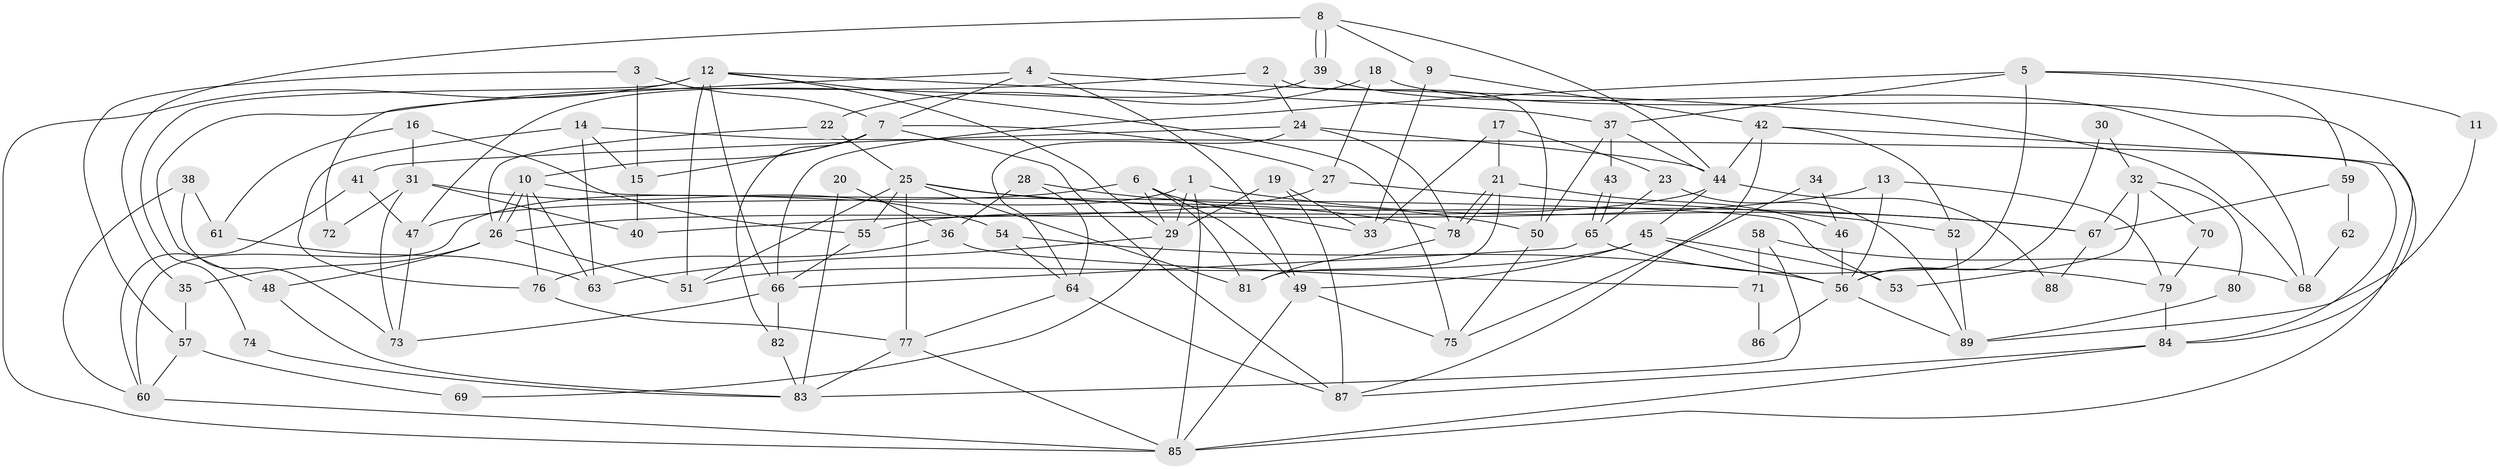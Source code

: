 // Generated by graph-tools (version 1.1) at 2025/15/03/09/25 04:15:02]
// undirected, 89 vertices, 178 edges
graph export_dot {
graph [start="1"]
  node [color=gray90,style=filled];
  1;
  2;
  3;
  4;
  5;
  6;
  7;
  8;
  9;
  10;
  11;
  12;
  13;
  14;
  15;
  16;
  17;
  18;
  19;
  20;
  21;
  22;
  23;
  24;
  25;
  26;
  27;
  28;
  29;
  30;
  31;
  32;
  33;
  34;
  35;
  36;
  37;
  38;
  39;
  40;
  41;
  42;
  43;
  44;
  45;
  46;
  47;
  48;
  49;
  50;
  51;
  52;
  53;
  54;
  55;
  56;
  57;
  58;
  59;
  60;
  61;
  62;
  63;
  64;
  65;
  66;
  67;
  68;
  69;
  70;
  71;
  72;
  73;
  74;
  75;
  76;
  77;
  78;
  79;
  80;
  81;
  82;
  83;
  84;
  85;
  86;
  87;
  88;
  89;
  1 -- 60;
  1 -- 85;
  1 -- 29;
  1 -- 67;
  2 -- 48;
  2 -- 24;
  2 -- 50;
  3 -- 7;
  3 -- 15;
  3 -- 57;
  4 -- 7;
  4 -- 49;
  4 -- 68;
  4 -- 72;
  5 -- 37;
  5 -- 56;
  5 -- 11;
  5 -- 59;
  5 -- 66;
  6 -- 49;
  6 -- 33;
  6 -- 29;
  6 -- 47;
  6 -- 81;
  7 -- 15;
  7 -- 87;
  7 -- 10;
  7 -- 27;
  7 -- 82;
  8 -- 39;
  8 -- 39;
  8 -- 35;
  8 -- 9;
  8 -- 44;
  9 -- 42;
  9 -- 33;
  10 -- 26;
  10 -- 26;
  10 -- 53;
  10 -- 63;
  10 -- 76;
  11 -- 89;
  12 -- 29;
  12 -- 66;
  12 -- 37;
  12 -- 51;
  12 -- 74;
  12 -- 75;
  12 -- 85;
  13 -- 79;
  13 -- 26;
  13 -- 56;
  14 -- 84;
  14 -- 63;
  14 -- 15;
  14 -- 76;
  15 -- 40;
  16 -- 55;
  16 -- 31;
  16 -- 61;
  17 -- 21;
  17 -- 33;
  17 -- 23;
  18 -- 84;
  18 -- 27;
  18 -- 22;
  19 -- 29;
  19 -- 87;
  19 -- 33;
  20 -- 36;
  20 -- 83;
  21 -- 78;
  21 -- 78;
  21 -- 81;
  21 -- 46;
  22 -- 25;
  22 -- 26;
  23 -- 65;
  23 -- 89;
  24 -- 78;
  24 -- 44;
  24 -- 41;
  24 -- 64;
  25 -- 51;
  25 -- 78;
  25 -- 55;
  25 -- 67;
  25 -- 77;
  25 -- 81;
  26 -- 35;
  26 -- 48;
  26 -- 51;
  27 -- 52;
  27 -- 40;
  28 -- 50;
  28 -- 64;
  28 -- 36;
  29 -- 63;
  29 -- 69;
  30 -- 32;
  30 -- 56;
  31 -- 54;
  31 -- 73;
  31 -- 40;
  31 -- 72;
  32 -- 67;
  32 -- 53;
  32 -- 70;
  32 -- 80;
  34 -- 46;
  34 -- 75;
  35 -- 57;
  36 -- 76;
  36 -- 71;
  37 -- 44;
  37 -- 43;
  37 -- 50;
  38 -- 61;
  38 -- 60;
  38 -- 73;
  39 -- 47;
  39 -- 68;
  41 -- 47;
  41 -- 60;
  42 -- 85;
  42 -- 44;
  42 -- 52;
  42 -- 87;
  43 -- 65;
  43 -- 65;
  44 -- 45;
  44 -- 55;
  44 -- 88;
  45 -- 49;
  45 -- 51;
  45 -- 53;
  45 -- 56;
  46 -- 56;
  47 -- 73;
  48 -- 83;
  49 -- 85;
  49 -- 75;
  50 -- 75;
  52 -- 89;
  54 -- 56;
  54 -- 64;
  55 -- 66;
  56 -- 86;
  56 -- 89;
  57 -- 60;
  57 -- 69;
  58 -- 68;
  58 -- 83;
  58 -- 71;
  59 -- 67;
  59 -- 62;
  60 -- 85;
  61 -- 63;
  62 -- 68;
  64 -- 77;
  64 -- 87;
  65 -- 66;
  65 -- 79;
  66 -- 73;
  66 -- 82;
  67 -- 88;
  70 -- 79;
  71 -- 86;
  74 -- 83;
  76 -- 77;
  77 -- 83;
  77 -- 85;
  78 -- 81;
  79 -- 84;
  80 -- 89;
  82 -- 83;
  84 -- 85;
  84 -- 87;
}
